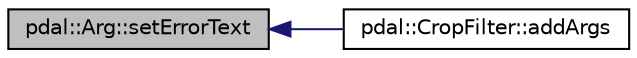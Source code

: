 digraph "pdal::Arg::setErrorText"
{
  edge [fontname="Helvetica",fontsize="10",labelfontname="Helvetica",labelfontsize="10"];
  node [fontname="Helvetica",fontsize="10",shape=record];
  rankdir="LR";
  Node1 [label="pdal::Arg::setErrorText",height=0.2,width=0.4,color="black", fillcolor="grey75", style="filled", fontcolor="black"];
  Node1 -> Node2 [dir="back",color="midnightblue",fontsize="10",style="solid",fontname="Helvetica"];
  Node2 [label="pdal::CropFilter::addArgs",height=0.2,width=0.4,color="black", fillcolor="white", style="filled",URL="$classpdal_1_1CropFilter.html#a2f90ed7fdb2e73f84c8dfbff8a90061c"];
}
